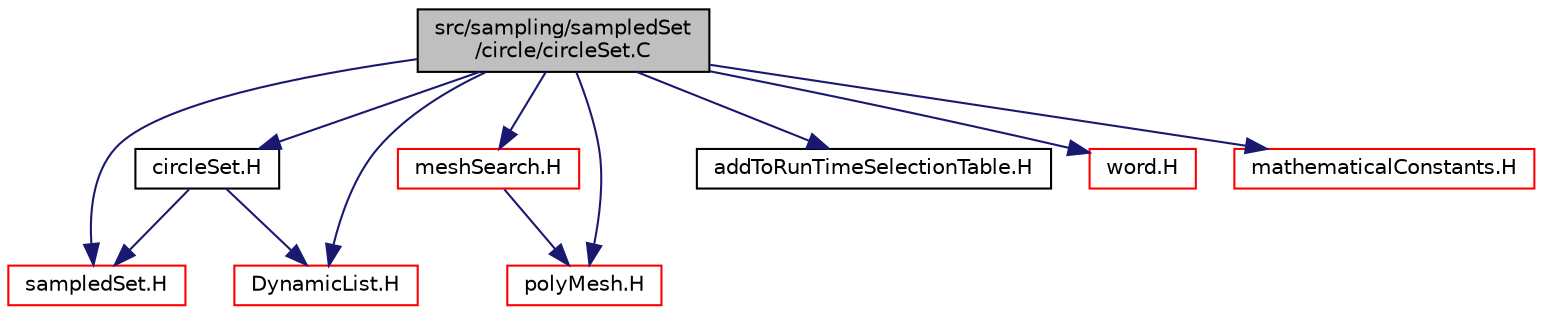 digraph "src/sampling/sampledSet/circle/circleSet.C"
{
  bgcolor="transparent";
  edge [fontname="Helvetica",fontsize="10",labelfontname="Helvetica",labelfontsize="10"];
  node [fontname="Helvetica",fontsize="10",shape=record];
  Node1 [label="src/sampling/sampledSet\l/circle/circleSet.C",height=0.2,width=0.4,color="black", fillcolor="grey75", style="filled", fontcolor="black"];
  Node1 -> Node2 [color="midnightblue",fontsize="10",style="solid",fontname="Helvetica"];
  Node2 [label="circleSet.H",height=0.2,width=0.4,color="black",URL="$a09852.html"];
  Node2 -> Node3 [color="midnightblue",fontsize="10",style="solid",fontname="Helvetica"];
  Node3 [label="sampledSet.H",height=0.2,width=0.4,color="red",URL="$a09868.html"];
  Node2 -> Node4 [color="midnightblue",fontsize="10",style="solid",fontname="Helvetica"];
  Node4 [label="DynamicList.H",height=0.2,width=0.4,color="red",URL="$a07949.html"];
  Node1 -> Node3 [color="midnightblue",fontsize="10",style="solid",fontname="Helvetica"];
  Node1 -> Node5 [color="midnightblue",fontsize="10",style="solid",fontname="Helvetica"];
  Node5 [label="meshSearch.H",height=0.2,width=0.4,color="red",URL="$a07610.html"];
  Node5 -> Node6 [color="midnightblue",fontsize="10",style="solid",fontname="Helvetica"];
  Node6 [label="polyMesh.H",height=0.2,width=0.4,color="red",URL="$a08974.html"];
  Node1 -> Node4 [color="midnightblue",fontsize="10",style="solid",fontname="Helvetica"];
  Node1 -> Node6 [color="midnightblue",fontsize="10",style="solid",fontname="Helvetica"];
  Node1 -> Node7 [color="midnightblue",fontsize="10",style="solid",fontname="Helvetica"];
  Node7 [label="addToRunTimeSelectionTable.H",height=0.2,width=0.4,color="black",URL="$a08169.html",tooltip="Macros for easy insertion into run-time selection tables. "];
  Node1 -> Node8 [color="midnightblue",fontsize="10",style="solid",fontname="Helvetica"];
  Node8 [label="word.H",height=0.2,width=0.4,color="red",URL="$a09347.html"];
  Node1 -> Node9 [color="midnightblue",fontsize="10",style="solid",fontname="Helvetica"];
  Node9 [label="mathematicalConstants.H",height=0.2,width=0.4,color="red",URL="$a08490.html"];
}
